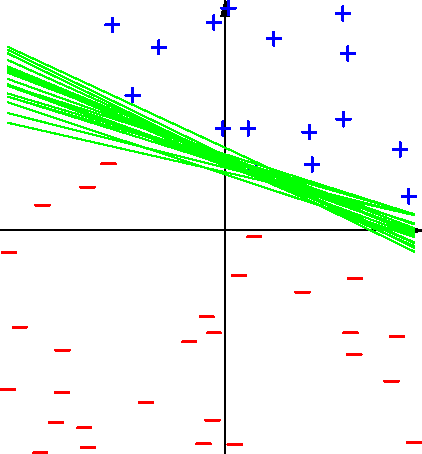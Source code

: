 import graph;
import plain;
srand(1);
size(8cm);
pair w = (1,2), v = w/length(w)^2;
real a = -4;
real d = .3;
void plus(real x, real y) { draw( (x-d,y)--(x+d,y), p=blue+1 ); draw( (x,y-d)--(x,y+d), p=blue+1 ); }
void minus(real x, real y) { draw( (x-d,y)--(x+d,y), p=red+1 ); }
typedef real func(real);
func fmake(real m, pair u) { return new real(real x) { return m*(x-u.x)+u.y; }; }
real mx=100,Mx=-100,my=100,My=-100;
for (int i = 0; i < 50; ++i) {
    real x = unitrand()*20-10, y = unitrand()*20-10;
    mx = min(x,mx); Mx = max(x,Mx); my = min(y,my); My = max(y,My);
    real v = dot(w,(x,y))+a;
    if (v >= length(w)) plus(x,y);
    else if (v <= -length(w)) minus(x,y);
}
minus(-5.25,3);
for (int i = 0; i < 20; ++i) {
  real m = unitrand()/3.5-1/2;
  pair u = 6*v+((unitrand(),unitrand())-(.5,.25));
  draw(graph(fmake(m,u),mx,Mx),p=green);
}
xaxis(EndArrow);
yaxis(EndArrow);
